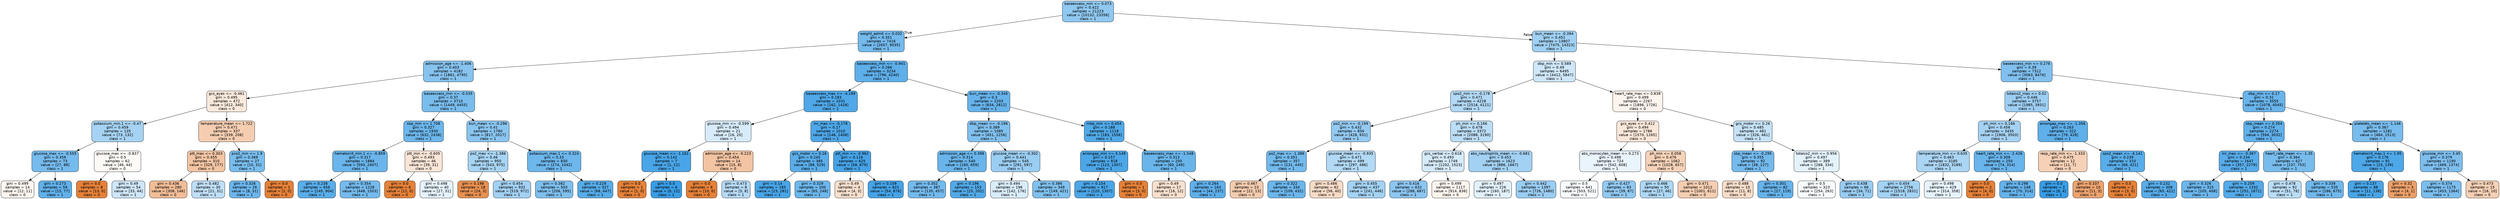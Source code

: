 digraph Tree {
node [shape=box, style="filled, rounded", color="black", fontname="helvetica"] ;
edge [fontname="helvetica"] ;
0 [label="baseexcess_min <= 0.073\ngini = 0.422\nsamples = 21223\nvalue = [10132, 23358]\nclass = 1", fillcolor="#8fc8f0"] ;
1 [label="weight_admit <= 0.032\ngini = 0.351\nsamples = 7416\nvalue = [2657, 9035]\nclass = 1", fillcolor="#73baed"] ;
0 -> 1 [labeldistance=2.5, labelangle=45, headlabel="True"] ;
2 [label="admission_age <= -1.406\ngini = 0.403\nsamples = 4182\nvalue = [1861, 4795]\nclass = 1", fillcolor="#86c3ef"] ;
1 -> 2 ;
3 [label="gcs_eyes <= -0.461\ngini = 0.495\nsamples = 472\nvalue = [412, 340]\nclass = 0", fillcolor="#fae9dc"] ;
2 -> 3 ;
4 [label="potassium_min.1 <= -0.47\ngini = 0.459\nsamples = 135\nvalue = [73, 132]\nclass = 1", fillcolor="#a6d3f3"] ;
3 -> 4 ;
5 [label="glucose_max <= -0.555\ngini = 0.359\nsamples = 73\nvalue = [27, 88]\nclass = 1", fillcolor="#76bbed"] ;
4 -> 5 ;
6 [label="gini = 0.499\nsamples = 14\nvalue = [12, 11]\nclass = 0", fillcolor="#fdf5ef"] ;
5 -> 6 ;
7 [label="gini = 0.273\nsamples = 59\nvalue = [15, 77]\nclass = 1", fillcolor="#60b0ea"] ;
5 -> 7 ;
8 [label="glucose_max <= -0.837\ngini = 0.5\nsamples = 62\nvalue = [46, 44]\nclass = 0", fillcolor="#fefaf6"] ;
4 -> 8 ;
9 [label="gini = 0.0\nsamples = 8\nvalue = [13, 0]\nclass = 0", fillcolor="#e58139"] ;
8 -> 9 ;
10 [label="gini = 0.49\nsamples = 54\nvalue = [33, 44]\nclass = 1", fillcolor="#cee6f8"] ;
8 -> 10 ;
11 [label="temperature_mean <= 1.722\ngini = 0.471\nsamples = 337\nvalue = [339, 208]\nclass = 0", fillcolor="#f5ceb2"] ;
3 -> 11 ;
12 [label="ptt_max <= 0.303\ngini = 0.455\nsamples = 310\nvalue = [329, 177]\nclass = 0", fillcolor="#f3c5a4"] ;
11 -> 12 ;
13 [label="gini = 0.436\nsamples = 280\nvalue = [308, 146]\nclass = 0", fillcolor="#f1bd97"] ;
12 -> 13 ;
14 [label="gini = 0.482\nsamples = 30\nvalue = [21, 31]\nclass = 1", fillcolor="#bfdff7"] ;
12 -> 14 ;
15 [label="pco2_min <= 1.9\ngini = 0.369\nsamples = 27\nvalue = [10, 31]\nclass = 1", fillcolor="#79bded"] ;
11 -> 15 ;
16 [label="gini = 0.326\nsamples = 26\nvalue = [8, 31]\nclass = 1", fillcolor="#6cb6ec"] ;
15 -> 16 ;
17 [label="gini = 0.0\nsamples = 1\nvalue = [2, 0]\nclass = 0", fillcolor="#e58139"] ;
15 -> 17 ;
18 [label="baseexcess_min <= -0.535\ngini = 0.37\nsamples = 3710\nvalue = [1449, 4455]\nclass = 1", fillcolor="#79bded"] ;
2 -> 18 ;
19 [label="sbp_min <= 1.708\ngini = 0.327\nsamples = 1930\nvalue = [632, 2438]\nclass = 1", fillcolor="#6cb6ec"] ;
18 -> 19 ;
20 [label="hematocrit_min.1 <= -0.859\ngini = 0.317\nsamples = 1884\nvalue = [593, 2407]\nclass = 1", fillcolor="#6ab5eb"] ;
19 -> 20 ;
21 [label="gini = 0.238\nsamples = 656\nvalue = [145, 904]\nclass = 1", fillcolor="#59ade9"] ;
20 -> 21 ;
22 [label="gini = 0.354\nsamples = 1228\nvalue = [448, 1503]\nclass = 1", fillcolor="#74baed"] ;
20 -> 22 ;
23 [label="ptt_min <= -0.605\ngini = 0.493\nsamples = 46\nvalue = [39, 31]\nclass = 0", fillcolor="#fae5d6"] ;
19 -> 23 ;
24 [label="gini = 0.0\nsamples = 6\nvalue = [12, 0]\nclass = 0", fillcolor="#e58139"] ;
23 -> 24 ;
25 [label="gini = 0.498\nsamples = 40\nvalue = [27, 31]\nclass = 1", fillcolor="#e5f2fc"] ;
23 -> 25 ;
26 [label="bun_mean <= -0.296\ngini = 0.41\nsamples = 1780\nvalue = [817, 2017]\nclass = 1", fillcolor="#89c5f0"] ;
18 -> 26 ;
27 [label="po2_max <= -1.386\ngini = 0.46\nsamples = 950\nvalue = [543, 975]\nclass = 1", fillcolor="#a7d4f3"] ;
26 -> 27 ;
28 [label="gini = 0.198\nsamples = 18\nvalue = [24, 3]\nclass = 0", fillcolor="#e89152"] ;
27 -> 28 ;
29 [label="gini = 0.454\nsamples = 932\nvalue = [519, 972]\nclass = 1", fillcolor="#a3d1f3"] ;
27 -> 29 ;
30 [label="potassium_max.1 <= 0.324\ngini = 0.33\nsamples = 830\nvalue = [274, 1042]\nclass = 1", fillcolor="#6db7ec"] ;
26 -> 30 ;
31 [label="gini = 0.382\nsamples = 503\nvalue = [206, 595]\nclass = 1", fillcolor="#7ebfee"] ;
30 -> 31 ;
32 [label="gini = 0.229\nsamples = 327\nvalue = [68, 447]\nclass = 1", fillcolor="#57ace9"] ;
30 -> 32 ;
33 [label="baseexcess_min <= -0.941\ngini = 0.266\nsamples = 3234\nvalue = [796, 4240]\nclass = 1", fillcolor="#5eafea"] ;
1 -> 33 ;
34 [label="baseexcess_max <= -4.199\ngini = 0.183\nsamples = 1031\nvalue = [162, 1428]\nclass = 1", fillcolor="#4fa8e8"] ;
33 -> 34 ;
35 [label="glucose_min <= -0.599\ngini = 0.494\nsamples = 21\nvalue = [16, 20]\nclass = 1", fillcolor="#d7ebfa"] ;
34 -> 35 ;
36 [label="glucose_mean <= -1.161\ngini = 0.142\nsamples = 7\nvalue = [1, 12]\nclass = 1", fillcolor="#49a5e7"] ;
35 -> 36 ;
37 [label="gini = 0.0\nsamples = 1\nvalue = [1, 0]\nclass = 0", fillcolor="#e58139"] ;
36 -> 37 ;
38 [label="gini = 0.0\nsamples = 6\nvalue = [0, 12]\nclass = 1", fillcolor="#399de5"] ;
36 -> 38 ;
39 [label="admission_age <= -0.223\ngini = 0.454\nsamples = 14\nvalue = [15, 8]\nclass = 0", fillcolor="#f3c4a3"] ;
35 -> 39 ;
40 [label="gini = 0.0\nsamples = 6\nvalue = [10, 0]\nclass = 0", fillcolor="#e58139"] ;
39 -> 40 ;
41 [label="gini = 0.473\nsamples = 8\nvalue = [5, 8]\nclass = 1", fillcolor="#b5daf5"] ;
39 -> 41 ;
42 [label="inr_max <= -0.178\ngini = 0.17\nsamples = 1010\nvalue = [146, 1408]\nclass = 1", fillcolor="#4ea7e8"] ;
34 -> 42 ;
43 [label="gcs_motor <= 0.26\ngini = 0.245\nsamples = 385\nvalue = [88, 529]\nclass = 1", fillcolor="#5aade9"] ;
42 -> 43 ;
44 [label="gini = 0.14\nsamples = 185\nvalue = [23, 281]\nclass = 1", fillcolor="#49a5e7"] ;
43 -> 44 ;
45 [label="gini = 0.329\nsamples = 200\nvalue = [65, 248]\nclass = 1", fillcolor="#6db7ec"] ;
43 -> 45 ;
46 [label="ptt_min <= -0.962\ngini = 0.116\nsamples = 625\nvalue = [58, 879]\nclass = 1", fillcolor="#46a3e7"] ;
42 -> 46 ;
47 [label="gini = 0.49\nsamples = 4\nvalue = [4, 3]\nclass = 0", fillcolor="#f8e0ce"] ;
46 -> 47 ;
48 [label="gini = 0.109\nsamples = 621\nvalue = [54, 876]\nclass = 1", fillcolor="#45a3e7"] ;
46 -> 48 ;
49 [label="bun_mean <= -0.345\ngini = 0.3\nsamples = 2203\nvalue = [634, 2812]\nclass = 1", fillcolor="#66b3eb"] ;
33 -> 49 ;
50 [label="dbp_mean <= -0.196\ngini = 0.389\nsamples = 1085\nvalue = [451, 1256]\nclass = 1", fillcolor="#80c0ee"] ;
49 -> 50 ;
51 [label="admission_age <= 0.398\ngini = 0.314\nsamples = 540\nvalue = [160, 659]\nclass = 1", fillcolor="#69b5eb"] ;
50 -> 51 ;
52 [label="gini = 0.352\nsamples = 387\nvalue = [135, 457]\nclass = 1", fillcolor="#73baed"] ;
51 -> 52 ;
53 [label="gini = 0.196\nsamples = 153\nvalue = [25, 202]\nclass = 1", fillcolor="#52a9e8"] ;
51 -> 53 ;
54 [label="glucose_mean <= -0.302\ngini = 0.441\nsamples = 545\nvalue = [291, 597]\nclass = 1", fillcolor="#9acdf2"] ;
50 -> 54 ;
55 [label="gini = 0.494\nsamples = 196\nvalue = [142, 176]\nclass = 1", fillcolor="#d9ecfa"] ;
54 -> 55 ;
56 [label="gini = 0.386\nsamples = 349\nvalue = [149, 421]\nclass = 1", fillcolor="#7fc0ee"] ;
54 -> 56 ;
57 [label="mbp_min <= 0.454\ngini = 0.188\nsamples = 1118\nvalue = [183, 1556]\nclass = 1", fillcolor="#50a9e8"] ;
49 -> 57 ;
58 [label="aniongap_min <= 5.149\ngini = 0.157\nsamples = 918\nvalue = [123, 1307]\nclass = 1", fillcolor="#4ca6e7"] ;
57 -> 58 ;
59 [label="gini = 0.154\nsamples = 917\nvalue = [120, 1307]\nclass = 1", fillcolor="#4ba6e7"] ;
58 -> 59 ;
60 [label="gini = 0.0\nsamples = 1\nvalue = [3, 0]\nclass = 0", fillcolor="#e58139"] ;
58 -> 60 ;
61 [label="baseexcess_max <= -1.548\ngini = 0.313\nsamples = 200\nvalue = [60, 249]\nclass = 1", fillcolor="#69b5eb"] ;
57 -> 61 ;
62 [label="gini = 0.49\nsamples = 17\nvalue = [16, 12]\nclass = 0", fillcolor="#f8e0ce"] ;
61 -> 62 ;
63 [label="gini = 0.264\nsamples = 183\nvalue = [44, 237]\nclass = 1", fillcolor="#5eafea"] ;
61 -> 63 ;
64 [label="bun_mean <= -0.394\ngini = 0.451\nsamples = 13807\nvalue = [7475, 14323]\nclass = 1", fillcolor="#a0d0f3"] ;
0 -> 64 [labeldistance=2.5, labelangle=-45, headlabel="False"] ;
65 [label="dbp_min <= 0.589\ngini = 0.49\nsamples = 6495\nvalue = [4412, 5847]\nclass = 1", fillcolor="#cee7f9"] ;
64 -> 65 ;
66 [label="spo2_min <= -0.178\ngini = 0.471\nsamples = 4228\nvalue = [2516, 4121]\nclass = 1", fillcolor="#b2d9f5"] ;
65 -> 66 ;
67 [label="po2_min <= -0.199\ngini = 0.432\nsamples = 856\nvalue = [428, 931]\nclass = 1", fillcolor="#94caf1"] ;
66 -> 67 ;
68 [label="po2_max <= -1.386\ngini = 0.351\nsamples = 357\nvalue = [131, 445]\nclass = 1", fillcolor="#73baed"] ;
67 -> 68 ;
69 [label="gini = 0.467\nsamples = 23\nvalue = [22, 13]\nclass = 0", fillcolor="#f4cbae"] ;
68 -> 69 ;
70 [label="gini = 0.322\nsamples = 334\nvalue = [109, 432]\nclass = 1", fillcolor="#6bb6ec"] ;
68 -> 70 ;
71 [label="glucose_mean <= -0.935\ngini = 0.471\nsamples = 499\nvalue = [297, 486]\nclass = 1", fillcolor="#b2d9f5"] ;
67 -> 71 ;
72 [label="gini = 0.486\nsamples = 62\nvalue = [56, 40]\nclass = 0", fillcolor="#f8dbc6"] ;
71 -> 72 ;
73 [label="gini = 0.455\nsamples = 437\nvalue = [241, 446]\nclass = 1", fillcolor="#a4d2f3"] ;
71 -> 73 ;
74 [label="ph_min <= 0.166\ngini = 0.478\nsamples = 3372\nvalue = [2088, 3190]\nclass = 1", fillcolor="#bbddf6"] ;
66 -> 74 ;
75 [label="gcs_verbal <= 0.618\ngini = 0.493\nsamples = 1749\nvalue = [1202, 1523]\nclass = 1", fillcolor="#d5eafa"] ;
74 -> 75 ;
76 [label="gini = 0.416\nsamples = 632\nvalue = [288, 687]\nclass = 1", fillcolor="#8cc6f0"] ;
75 -> 76 ;
77 [label="gini = 0.499\nsamples = 1117\nvalue = [914, 836]\nclass = 0", fillcolor="#fdf4ee"] ;
75 -> 77 ;
78 [label="abs_neutrophils_mean <= -0.681\ngini = 0.453\nsamples = 1623\nvalue = [886, 1667]\nclass = 1", fillcolor="#a2d1f3"] ;
74 -> 78 ;
79 [label="gini = 0.497\nsamples = 226\nvalue = [160, 187]\nclass = 1", fillcolor="#e2f1fb"] ;
78 -> 79 ;
80 [label="gini = 0.442\nsamples = 1397\nvalue = [726, 1480]\nclass = 1", fillcolor="#9acdf2"] ;
78 -> 80 ;
81 [label="heart_rate_max <= 0.838\ngini = 0.499\nsamples = 2267\nvalue = [1896, 1726]\nclass = 0", fillcolor="#fdf4ed"] ;
65 -> 81 ;
82 [label="gcs_eyes <= 0.412\ngini = 0.494\nsamples = 1786\nvalue = [1570, 1265]\nclass = 0", fillcolor="#fae7d9"] ;
81 -> 82 ;
83 [label="abs_monocytes_mean <= 0.273\ngini = 0.498\nsamples = 724\nvalue = [542, 608]\nclass = 1", fillcolor="#eaf4fc"] ;
82 -> 83 ;
84 [label="gini = 0.5\nsamples = 641\nvalue = [503, 521]\nclass = 1", fillcolor="#f8fcfe"] ;
83 -> 84 ;
85 [label="gini = 0.427\nsamples = 83\nvalue = [39, 87]\nclass = 1", fillcolor="#92c9f1"] ;
83 -> 85 ;
86 [label="ph_min <= 0.058\ngini = 0.476\nsamples = 1062\nvalue = [1028, 657]\nclass = 0", fillcolor="#f6d2b8"] ;
82 -> 86 ;
87 [label="gini = 0.466\nsamples = 50\nvalue = [27, 46]\nclass = 1", fillcolor="#add7f4"] ;
86 -> 87 ;
88 [label="gini = 0.471\nsamples = 1012\nvalue = [1001, 611]\nclass = 0", fillcolor="#f5ceb2"] ;
86 -> 88 ;
89 [label="gcs_motor <= 0.26\ngini = 0.485\nsamples = 481\nvalue = [326, 461]\nclass = 1", fillcolor="#c5e2f7"] ;
81 -> 89 ;
90 [label="sbp_mean <= -0.295\ngini = 0.355\nsamples = 92\nvalue = [38, 127]\nclass = 1", fillcolor="#74baed"] ;
89 -> 90 ;
91 [label="gini = 0.488\nsamples = 10\nvalue = [11, 8]\nclass = 0", fillcolor="#f8ddc9"] ;
90 -> 91 ;
92 [label="gini = 0.301\nsamples = 82\nvalue = [27, 119]\nclass = 1", fillcolor="#66b3eb"] ;
90 -> 92 ;
93 [label="totalco2_min <= 0.956\ngini = 0.497\nsamples = 389\nvalue = [288, 334]\nclass = 1", fillcolor="#e4f2fb"] ;
89 -> 93 ;
94 [label="gini = 0.5\nsamples = 323\nvalue = [254, 263]\nclass = 1", fillcolor="#f8fcfe"] ;
93 -> 94 ;
95 [label="gini = 0.438\nsamples = 66\nvalue = [34, 71]\nclass = 1", fillcolor="#98ccf1"] ;
93 -> 95 ;
96 [label="baseexcess_min <= 0.276\ngini = 0.39\nsamples = 7312\nvalue = [3063, 8476]\nclass = 1", fillcolor="#81c0ee"] ;
64 -> 96 ;
97 [label="totalco2_max <= 0.02\ngini = 0.446\nsamples = 3757\nvalue = [1985, 3931]\nclass = 1", fillcolor="#9dcef2"] ;
96 -> 97 ;
98 [label="ph_min <= 0.166\ngini = 0.456\nsamples = 3435\nvalue = [1906, 3503]\nclass = 1", fillcolor="#a5d2f3"] ;
97 -> 98 ;
99 [label="temperature_min <= 0.635\ngini = 0.463\nsamples = 3185\nvalue = [1832, 3189]\nclass = 1", fillcolor="#abd5f4"] ;
98 -> 99 ;
100 [label="gini = 0.454\nsamples = 2756\nvalue = [1518, 2831]\nclass = 1", fillcolor="#a3d2f3"] ;
99 -> 100 ;
101 [label="gini = 0.498\nsamples = 429\nvalue = [314, 358]\nclass = 1", fillcolor="#e7f3fc"] ;
99 -> 101 ;
102 [label="heart_rate_min <= -2.426\ngini = 0.309\nsamples = 250\nvalue = [74, 314]\nclass = 1", fillcolor="#68b4eb"] ;
98 -> 102 ;
103 [label="gini = 0.0\nsamples = 2\nvalue = [4, 0]\nclass = 0", fillcolor="#e58139"] ;
102 -> 103 ;
104 [label="gini = 0.298\nsamples = 248\nvalue = [70, 314]\nclass = 1", fillcolor="#65b3eb"] ;
102 -> 104 ;
105 [label="aniongap_max <= -1.356\ngini = 0.263\nsamples = 322\nvalue = [79, 428]\nclass = 1", fillcolor="#5eafea"] ;
97 -> 105 ;
106 [label="resp_rate_min <= -1.333\ngini = 0.475\nsamples = 12\nvalue = [11, 7]\nclass = 0", fillcolor="#f6d1b7"] ;
105 -> 106 ;
107 [label="gini = 0.0\nsamples = 2\nvalue = [0, 4]\nclass = 1", fillcolor="#399de5"] ;
106 -> 107 ;
108 [label="gini = 0.337\nsamples = 10\nvalue = [11, 3]\nclass = 0", fillcolor="#eca36f"] ;
106 -> 108 ;
109 [label="spo2_mean <= -4.141\ngini = 0.239\nsamples = 310\nvalue = [68, 421]\nclass = 1", fillcolor="#59ade9"] ;
105 -> 109 ;
110 [label="gini = 0.0\nsamples = 2\nvalue = [3, 0]\nclass = 0", fillcolor="#e58139"] ;
109 -> 110 ;
111 [label="gini = 0.232\nsamples = 308\nvalue = [65, 421]\nclass = 1", fillcolor="#58ace9"] ;
109 -> 111 ;
112 [label="dbp_min <= 0.17\ngini = 0.31\nsamples = 3555\nvalue = [1078, 4545]\nclass = 1", fillcolor="#68b4eb"] ;
96 -> 112 ;
113 [label="sbp_mean <= 0.354\ngini = 0.274\nsamples = 2274\nvalue = [594, 3032]\nclass = 1", fillcolor="#60b0ea"] ;
112 -> 113 ;
114 [label="inr_max <= -0.367\ngini = 0.234\nsamples = 1647\nvalue = [357, 2279]\nclass = 1", fillcolor="#58ace9"] ;
113 -> 114 ;
115 [label="gini = 0.326\nsamples = 315\nvalue = [105, 408]\nclass = 1", fillcolor="#6cb6ec"] ;
114 -> 115 ;
116 [label="gini = 0.209\nsamples = 1332\nvalue = [252, 1871]\nclass = 1", fillcolor="#54aae9"] ;
114 -> 116 ;
117 [label="heart_rate_mean <= -1.35\ngini = 0.364\nsamples = 627\nvalue = [237, 753]\nclass = 1", fillcolor="#77bced"] ;
113 -> 117 ;
118 [label="gini = 0.478\nsamples = 92\nvalue = [51, 78]\nclass = 1", fillcolor="#baddf6"] ;
117 -> 118 ;
119 [label="gini = 0.339\nsamples = 535\nvalue = [186, 675]\nclass = 1", fillcolor="#70b8ec"] ;
117 -> 119 ;
120 [label="platelets_mean <= -1.146\ngini = 0.367\nsamples = 1281\nvalue = [484, 1513]\nclass = 1", fillcolor="#78bced"] ;
112 -> 120 ;
121 [label="hematocrit_max.1 <= 1.95\ngini = 0.176\nsamples = 91\nvalue = [15, 139]\nclass = 1", fillcolor="#4ea8e8"] ;
120 -> 121 ;
122 [label="gini = 0.137\nsamples = 88\nvalue = [11, 138]\nclass = 1", fillcolor="#49a5e7"] ;
121 -> 122 ;
123 [label="gini = 0.32\nsamples = 3\nvalue = [4, 1]\nclass = 0", fillcolor="#eca06a"] ;
121 -> 123 ;
124 [label="glucose_min <= 3.45\ngini = 0.379\nsamples = 1190\nvalue = [469, 1374]\nclass = 1", fillcolor="#7dbeee"] ;
120 -> 124 ;
125 [label="gini = 0.374\nsamples = 1175\nvalue = [453, 1364]\nclass = 1", fillcolor="#7bbeee"] ;
124 -> 125 ;
126 [label="gini = 0.473\nsamples = 15\nvalue = [16, 10]\nclass = 0", fillcolor="#f5d0b5"] ;
124 -> 126 ;
}